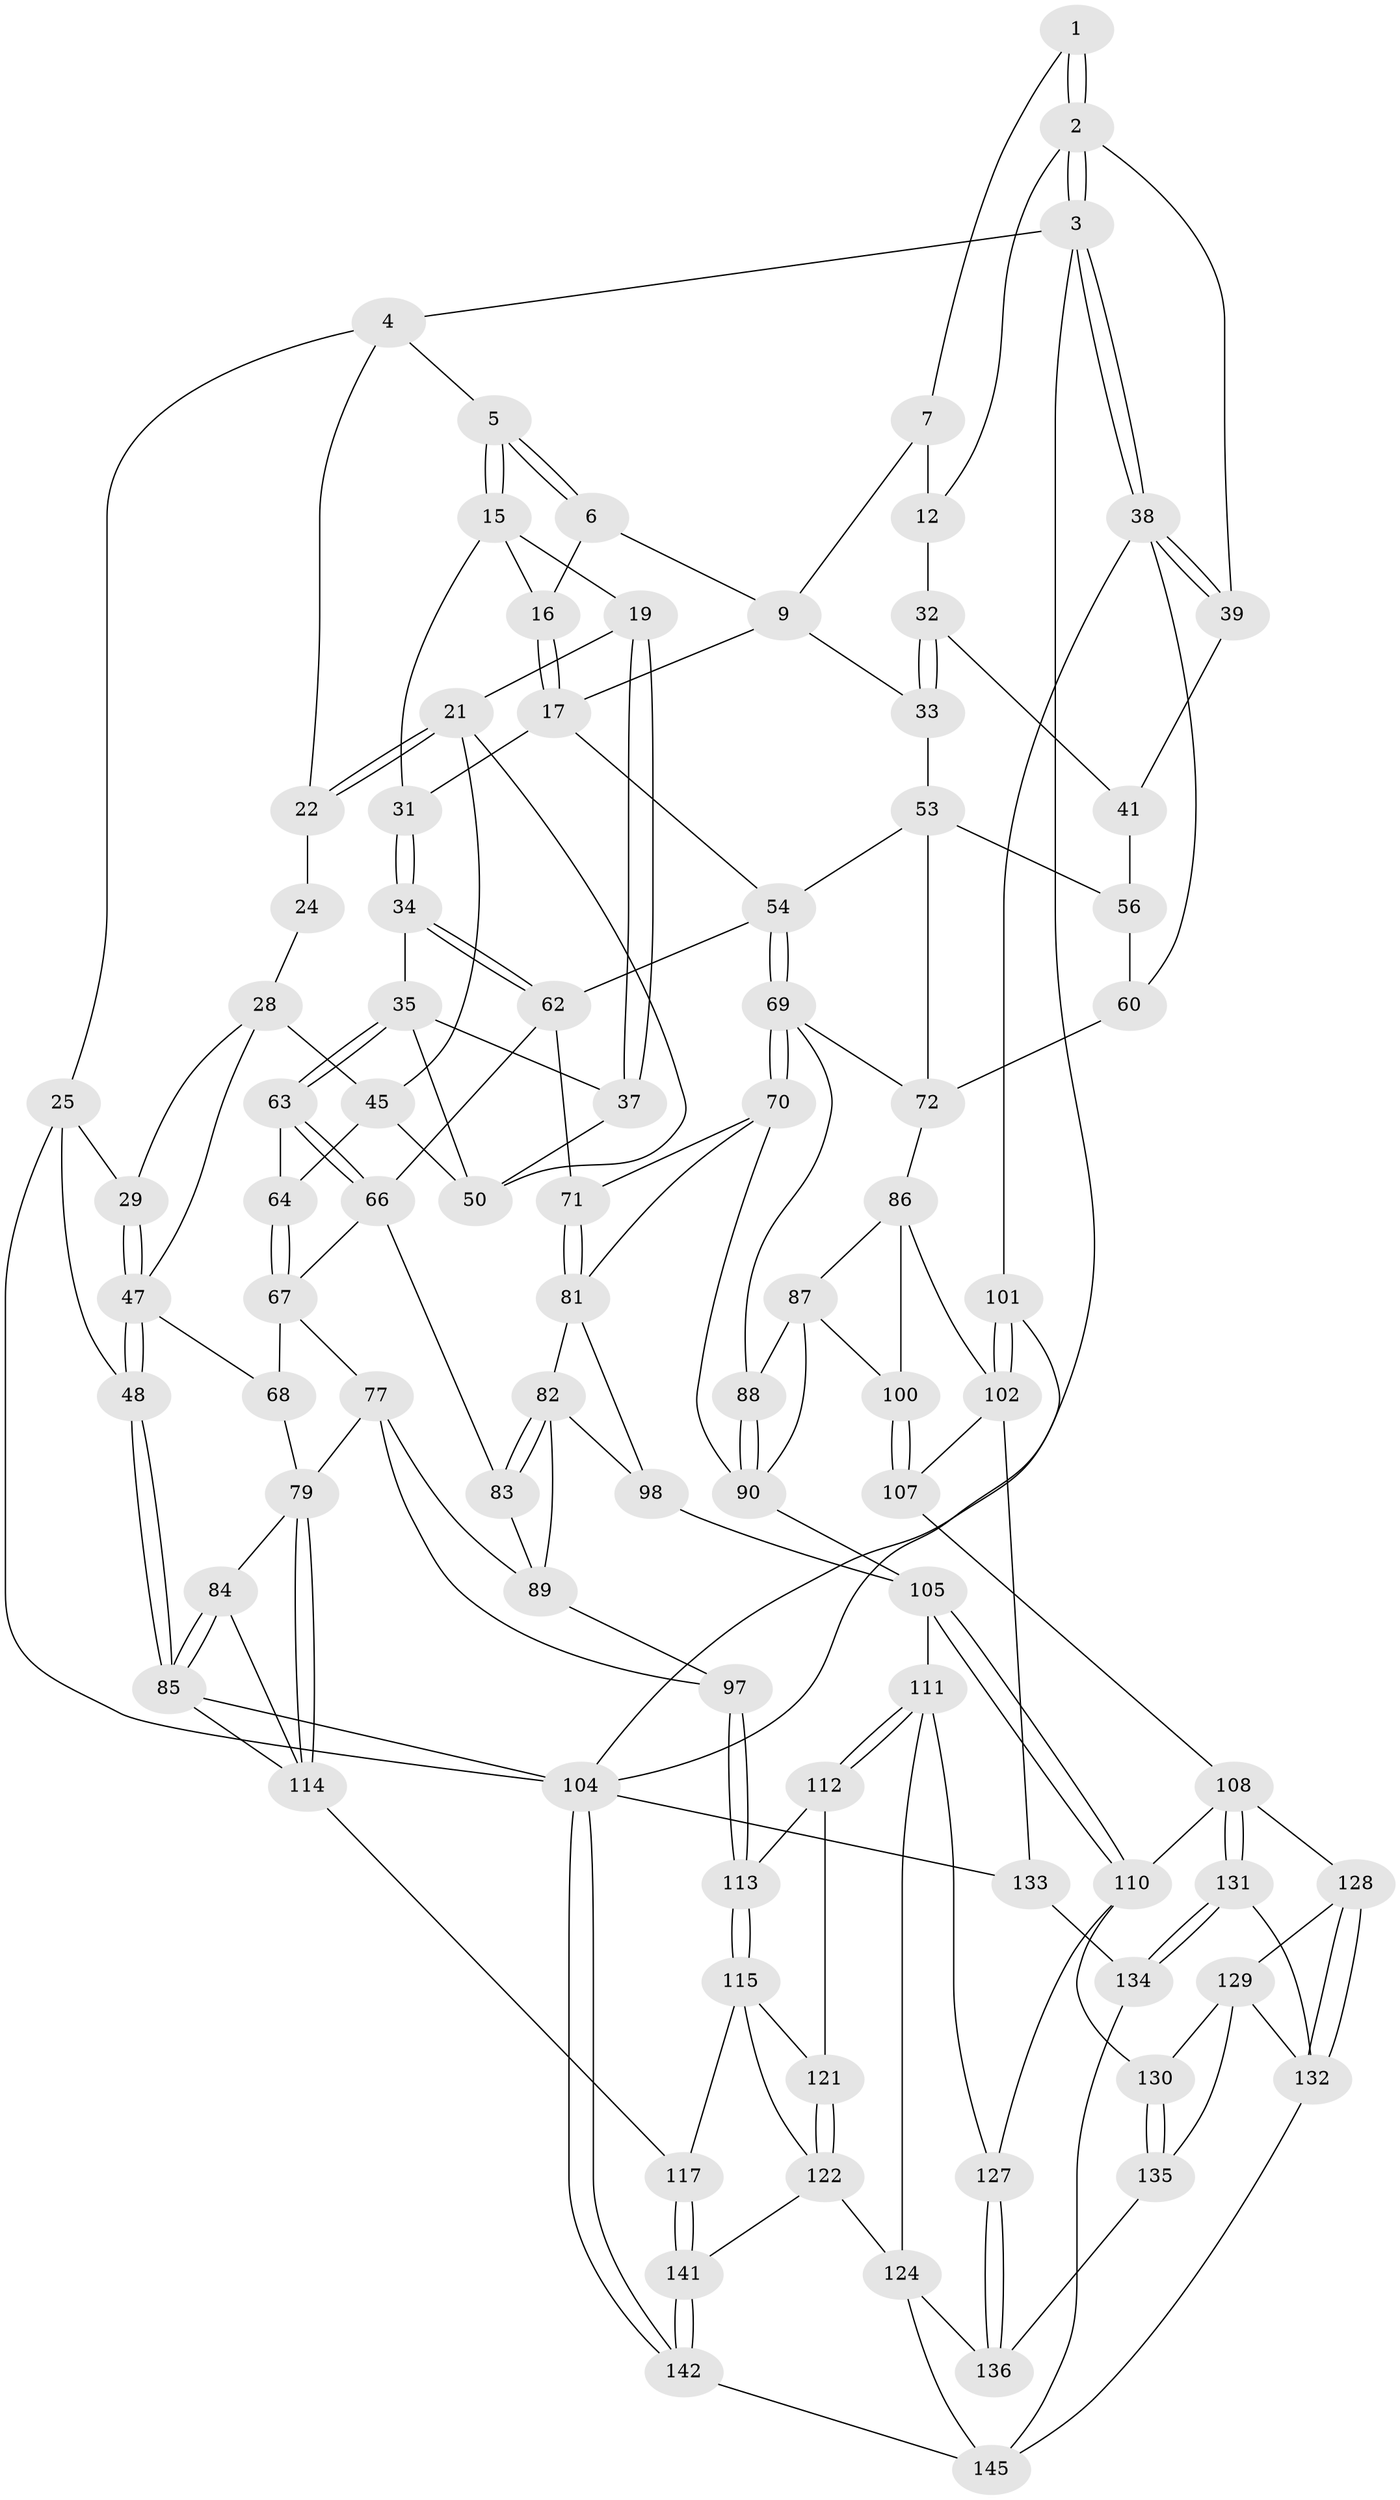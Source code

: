 // original degree distribution, {3: 0.027210884353741496, 5: 0.5714285714285714, 6: 0.20408163265306123, 4: 0.19727891156462585}
// Generated by graph-tools (version 1.1) at 2025/42/03/06/25 10:42:28]
// undirected, 90 vertices, 197 edges
graph export_dot {
graph [start="1"]
  node [color=gray90,style=filled];
  1 [pos="+0.7480914429700611+0"];
  2 [pos="+1+0",super="+14"];
  3 [pos="+1+0"];
  4 [pos="+0.25411624440839486+0"];
  5 [pos="+0.37110278339893404+0"];
  6 [pos="+0.7232199343642421+0",super="+11"];
  7 [pos="+0.7484950397790532+0",super="+8"];
  9 [pos="+0.6974244778827304+0.17372056666493402",super="+10"];
  12 [pos="+0.807512452439988+0.04601521816062185",super="+13"];
  15 [pos="+0.40868492140324664+0",super="+18"];
  16 [pos="+0.5078511467290509+0.02698702970790524"];
  17 [pos="+0.637816586331672+0.17993340496069712",super="+30"];
  19 [pos="+0.38286335738914806+0.11190218385430425",super="+20"];
  21 [pos="+0.1763270060790873+0.1444248701292888",super="+44"];
  22 [pos="+0.17387848501080067+0.14060008658232656",super="+23"];
  24 [pos="+0.006334732643602223+0.07788596918190838",super="+27"];
  25 [pos="+0+0.07120300741420563",super="+26"];
  28 [pos="+0.0613799077246424+0.18611908062271953",super="+46"];
  29 [pos="+0.055267281550061075+0.18832706016308826"];
  31 [pos="+0.5202436295765805+0.23277584910923058"];
  32 [pos="+0.8488300160421856+0.1587088404219769",super="+43"];
  33 [pos="+0.7081036193885896+0.1778537213949636",super="+52"];
  34 [pos="+0.49935247036926905+0.2523029227634281"];
  35 [pos="+0.42220430881655957+0.28529174050664274",super="+36"];
  37 [pos="+0.35006424163684047+0.19467113411655557",super="+40"];
  38 [pos="+1+0.2301542769289831",super="+59"];
  39 [pos="+1+0.17685427408157045"];
  41 [pos="+0.9018199706246056+0.25179628383773606",super="+42"];
  45 [pos="+0.1968102862742798+0.28174538202077004",super="+61"];
  47 [pos="+0+0.35254688314076504",super="+49"];
  48 [pos="+0+0.3609508144944804"];
  50 [pos="+0.3276870393972265+0.21174641987905027",super="+51"];
  53 [pos="+0.7691695999885872+0.32128637653728453",super="+57"];
  54 [pos="+0.6601367474256169+0.35609956669195136",super="+55"];
  56 [pos="+0.8124345749854706+0.3471667057021036",super="+58"];
  60 [pos="+1+0.44336707189879626"];
  62 [pos="+0.5361516280519133+0.403485832441161",super="+65"];
  63 [pos="+0.4171968389127292+0.3001011306103424"];
  64 [pos="+0.257090706369735+0.4031732045989206"];
  66 [pos="+0.4583273048821565+0.43930812045454215",super="+75"];
  67 [pos="+0.2570577467867801+0.403571330012043",super="+76"];
  68 [pos="+0.07288062535695239+0.43365708771693623"];
  69 [pos="+0.676316387990372+0.47151121248483585",super="+73"];
  70 [pos="+0.6715393017357929+0.47519218959675424",super="+92"];
  71 [pos="+0.6178655793973113+0.48014162011190165"];
  72 [pos="+0.7642683584982451+0.4587693470108801",super="+74"];
  77 [pos="+0.27706976021200097+0.5023579252887467",super="+78"];
  79 [pos="+0.22008981779838438+0.5993981948119382",super="+80"];
  81 [pos="+0.5719804971855522+0.5384588647994603",super="+94"];
  82 [pos="+0.4917453323848347+0.5552328495311937",super="+95"];
  83 [pos="+0.46694560358371506+0.5047096621494469"];
  84 [pos="+0+0.624218268558503"];
  85 [pos="+0+0.6290053004237823",super="+103"];
  86 [pos="+0.9551137247231277+0.5305394887557078",super="+99"];
  87 [pos="+0.8464286920143356+0.5432423442424228",super="+93"];
  88 [pos="+0.7750522056537819+0.512454335322523"];
  89 [pos="+0.37761118248990594+0.5482114218794923",super="+96"];
  90 [pos="+0.7737295057801361+0.6080837910956769",super="+91"];
  97 [pos="+0.38157811030611893+0.6743671648350801"];
  98 [pos="+0.5555630057707122+0.7005414789771924"];
  100 [pos="+0.8246192438178448+0.6676437393921327"];
  101 [pos="+1+0.7736465459325913"];
  102 [pos="+0.9556388627462424+0.7881843587201934",super="+120"];
  104 [pos="+0+1",super="+119"];
  105 [pos="+0.7012168233247075+0.7527858426647829",super="+106"];
  107 [pos="+0.8286606554637385+0.7514188665984504"];
  108 [pos="+0.7953893017701821+0.7606830813549402",super="+109"];
  110 [pos="+0.7258244250349596+0.767206266348533",super="+126"];
  111 [pos="+0.5542210300797664+0.7553976111660413",super="+123"];
  112 [pos="+0.4510877368272037+0.7802358935082238"];
  113 [pos="+0.37755823756504403+0.7025908758939662"];
  114 [pos="+0.17769249699246792+0.7490570242610226",super="+118"];
  115 [pos="+0.3283938027547839+0.770460954510929",super="+116"];
  117 [pos="+0.18974913872592863+0.8095088986454776"];
  121 [pos="+0.4367289658702497+0.8028628207960905"];
  122 [pos="+0.41297093562653825+0.8864809426765113",super="+125"];
  124 [pos="+0.4727895793781661+0.9024345354099526",super="+139"];
  127 [pos="+0.6057999910498995+0.8783114745637078"];
  128 [pos="+0.7282555540762485+0.868614817156984"];
  129 [pos="+0.7110071155214072+0.8868270657527074",super="+137"];
  130 [pos="+0.6744145464042084+0.884038296352581"];
  131 [pos="+0.7807862054118094+0.9207653342133486"];
  132 [pos="+0.7731823958418897+0.9195705541353497",super="+138"];
  133 [pos="+0.9121221732169765+0.826258120477789",super="+140"];
  134 [pos="+0.8351263285377439+0.9428769896976835",super="+144"];
  135 [pos="+0.6637450678915273+0.9214154836696054"];
  136 [pos="+0.6041003218794326+0.9090459694467341"];
  141 [pos="+0.19793735178003724+0.8881712203827539",super="+143"];
  142 [pos="+0.08073926558717008+1",super="+147"];
  145 [pos="+0.66939145512439+1",super="+146"];
  1 -- 2;
  1 -- 2;
  1 -- 7;
  2 -- 3;
  2 -- 3;
  2 -- 39;
  2 -- 12;
  3 -- 4;
  3 -- 38;
  3 -- 38;
  3 -- 104;
  4 -- 5;
  4 -- 25;
  4 -- 22;
  5 -- 6;
  5 -- 6;
  5 -- 15;
  5 -- 15;
  6 -- 16;
  6 -- 9;
  7 -- 12 [weight=2];
  7 -- 9;
  9 -- 33;
  9 -- 17;
  12 -- 32;
  15 -- 16;
  15 -- 19;
  15 -- 31;
  16 -- 17;
  16 -- 17;
  17 -- 31;
  17 -- 54;
  19 -- 37 [weight=2];
  19 -- 37;
  19 -- 21;
  21 -- 22;
  21 -- 22;
  21 -- 50;
  21 -- 45;
  22 -- 24 [weight=2];
  24 -- 28;
  25 -- 48;
  25 -- 104;
  25 -- 29;
  28 -- 29;
  28 -- 45;
  28 -- 47;
  29 -- 47;
  29 -- 47;
  31 -- 34;
  31 -- 34;
  32 -- 33 [weight=2];
  32 -- 33;
  32 -- 41;
  33 -- 53;
  34 -- 35;
  34 -- 62;
  34 -- 62;
  35 -- 63;
  35 -- 63;
  35 -- 50;
  35 -- 37;
  37 -- 50;
  38 -- 39;
  38 -- 39;
  38 -- 60;
  38 -- 101;
  39 -- 41;
  41 -- 56 [weight=2];
  45 -- 64;
  45 -- 50;
  47 -- 48;
  47 -- 48;
  47 -- 68;
  48 -- 85;
  48 -- 85;
  53 -- 54;
  53 -- 56;
  53 -- 72;
  54 -- 69;
  54 -- 69;
  54 -- 62;
  56 -- 60;
  60 -- 72;
  62 -- 66;
  62 -- 71;
  63 -- 64;
  63 -- 66;
  63 -- 66;
  64 -- 67;
  64 -- 67;
  66 -- 83;
  66 -- 67;
  67 -- 68;
  67 -- 77;
  68 -- 79;
  69 -- 70;
  69 -- 70;
  69 -- 72;
  69 -- 88;
  70 -- 71;
  70 -- 81;
  70 -- 90;
  71 -- 81;
  71 -- 81;
  72 -- 86;
  77 -- 89;
  77 -- 97;
  77 -- 79;
  79 -- 114;
  79 -- 114;
  79 -- 84;
  81 -- 82;
  81 -- 98;
  82 -- 83;
  82 -- 83;
  82 -- 98;
  82 -- 89;
  83 -- 89;
  84 -- 85;
  84 -- 85;
  84 -- 114;
  85 -- 104;
  85 -- 114;
  86 -- 87;
  86 -- 102;
  86 -- 100;
  87 -- 88;
  87 -- 90;
  87 -- 100;
  88 -- 90;
  88 -- 90;
  89 -- 97;
  90 -- 105;
  97 -- 113;
  97 -- 113;
  98 -- 105;
  100 -- 107;
  100 -- 107;
  101 -- 102;
  101 -- 102;
  101 -- 104;
  102 -- 107;
  102 -- 133;
  104 -- 142;
  104 -- 142;
  104 -- 133;
  105 -- 110;
  105 -- 110;
  105 -- 111;
  107 -- 108;
  108 -- 131;
  108 -- 131;
  108 -- 128;
  108 -- 110;
  110 -- 130;
  110 -- 127;
  111 -- 112;
  111 -- 112;
  111 -- 124;
  111 -- 127;
  112 -- 113;
  112 -- 121;
  113 -- 115;
  113 -- 115;
  114 -- 117;
  115 -- 121;
  115 -- 122;
  115 -- 117;
  117 -- 141;
  117 -- 141;
  121 -- 122;
  121 -- 122;
  122 -- 124;
  122 -- 141;
  124 -- 136;
  124 -- 145;
  127 -- 136;
  127 -- 136;
  128 -- 129;
  128 -- 132;
  128 -- 132;
  129 -- 130;
  129 -- 135;
  129 -- 132;
  130 -- 135;
  130 -- 135;
  131 -- 132;
  131 -- 134;
  131 -- 134;
  132 -- 145;
  133 -- 134 [weight=2];
  134 -- 145;
  135 -- 136;
  141 -- 142 [weight=2];
  141 -- 142;
  142 -- 145;
}
